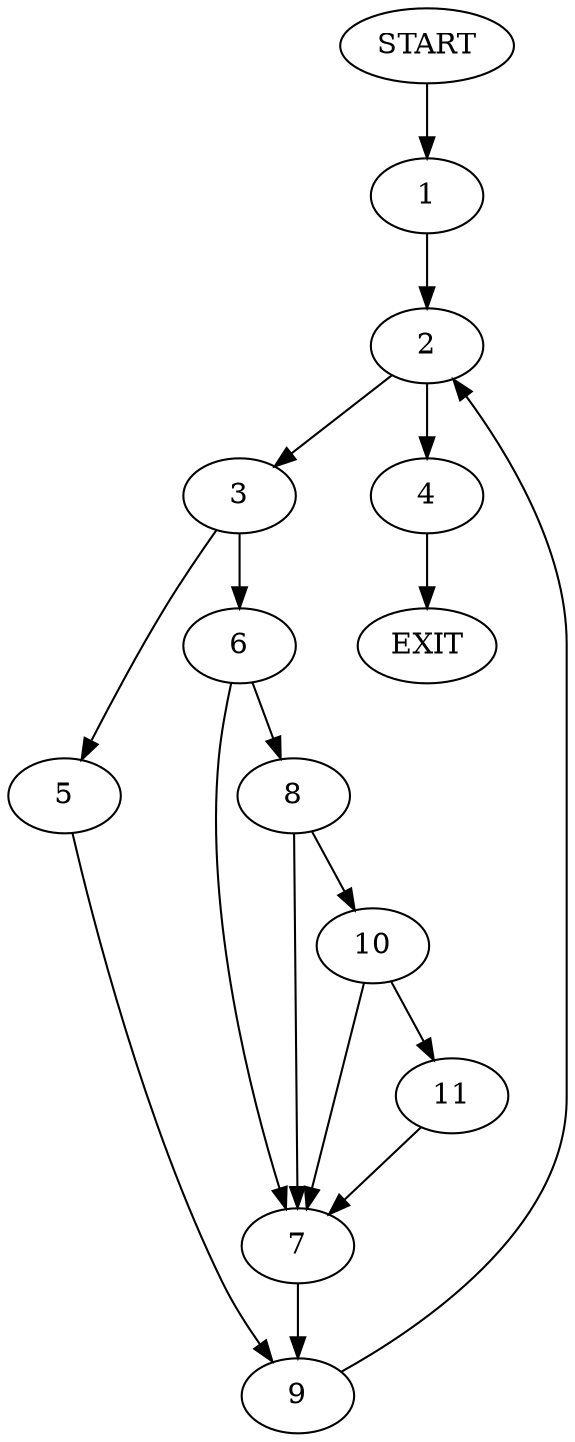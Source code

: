 digraph {
0 [label="START"]
12 [label="EXIT"]
0 -> 1
1 -> 2
2 -> 3
2 -> 4
3 -> 5
3 -> 6
4 -> 12
6 -> 7
6 -> 8
5 -> 9
9 -> 2
7 -> 9
8 -> 7
8 -> 10
10 -> 7
10 -> 11
11 -> 7
}
